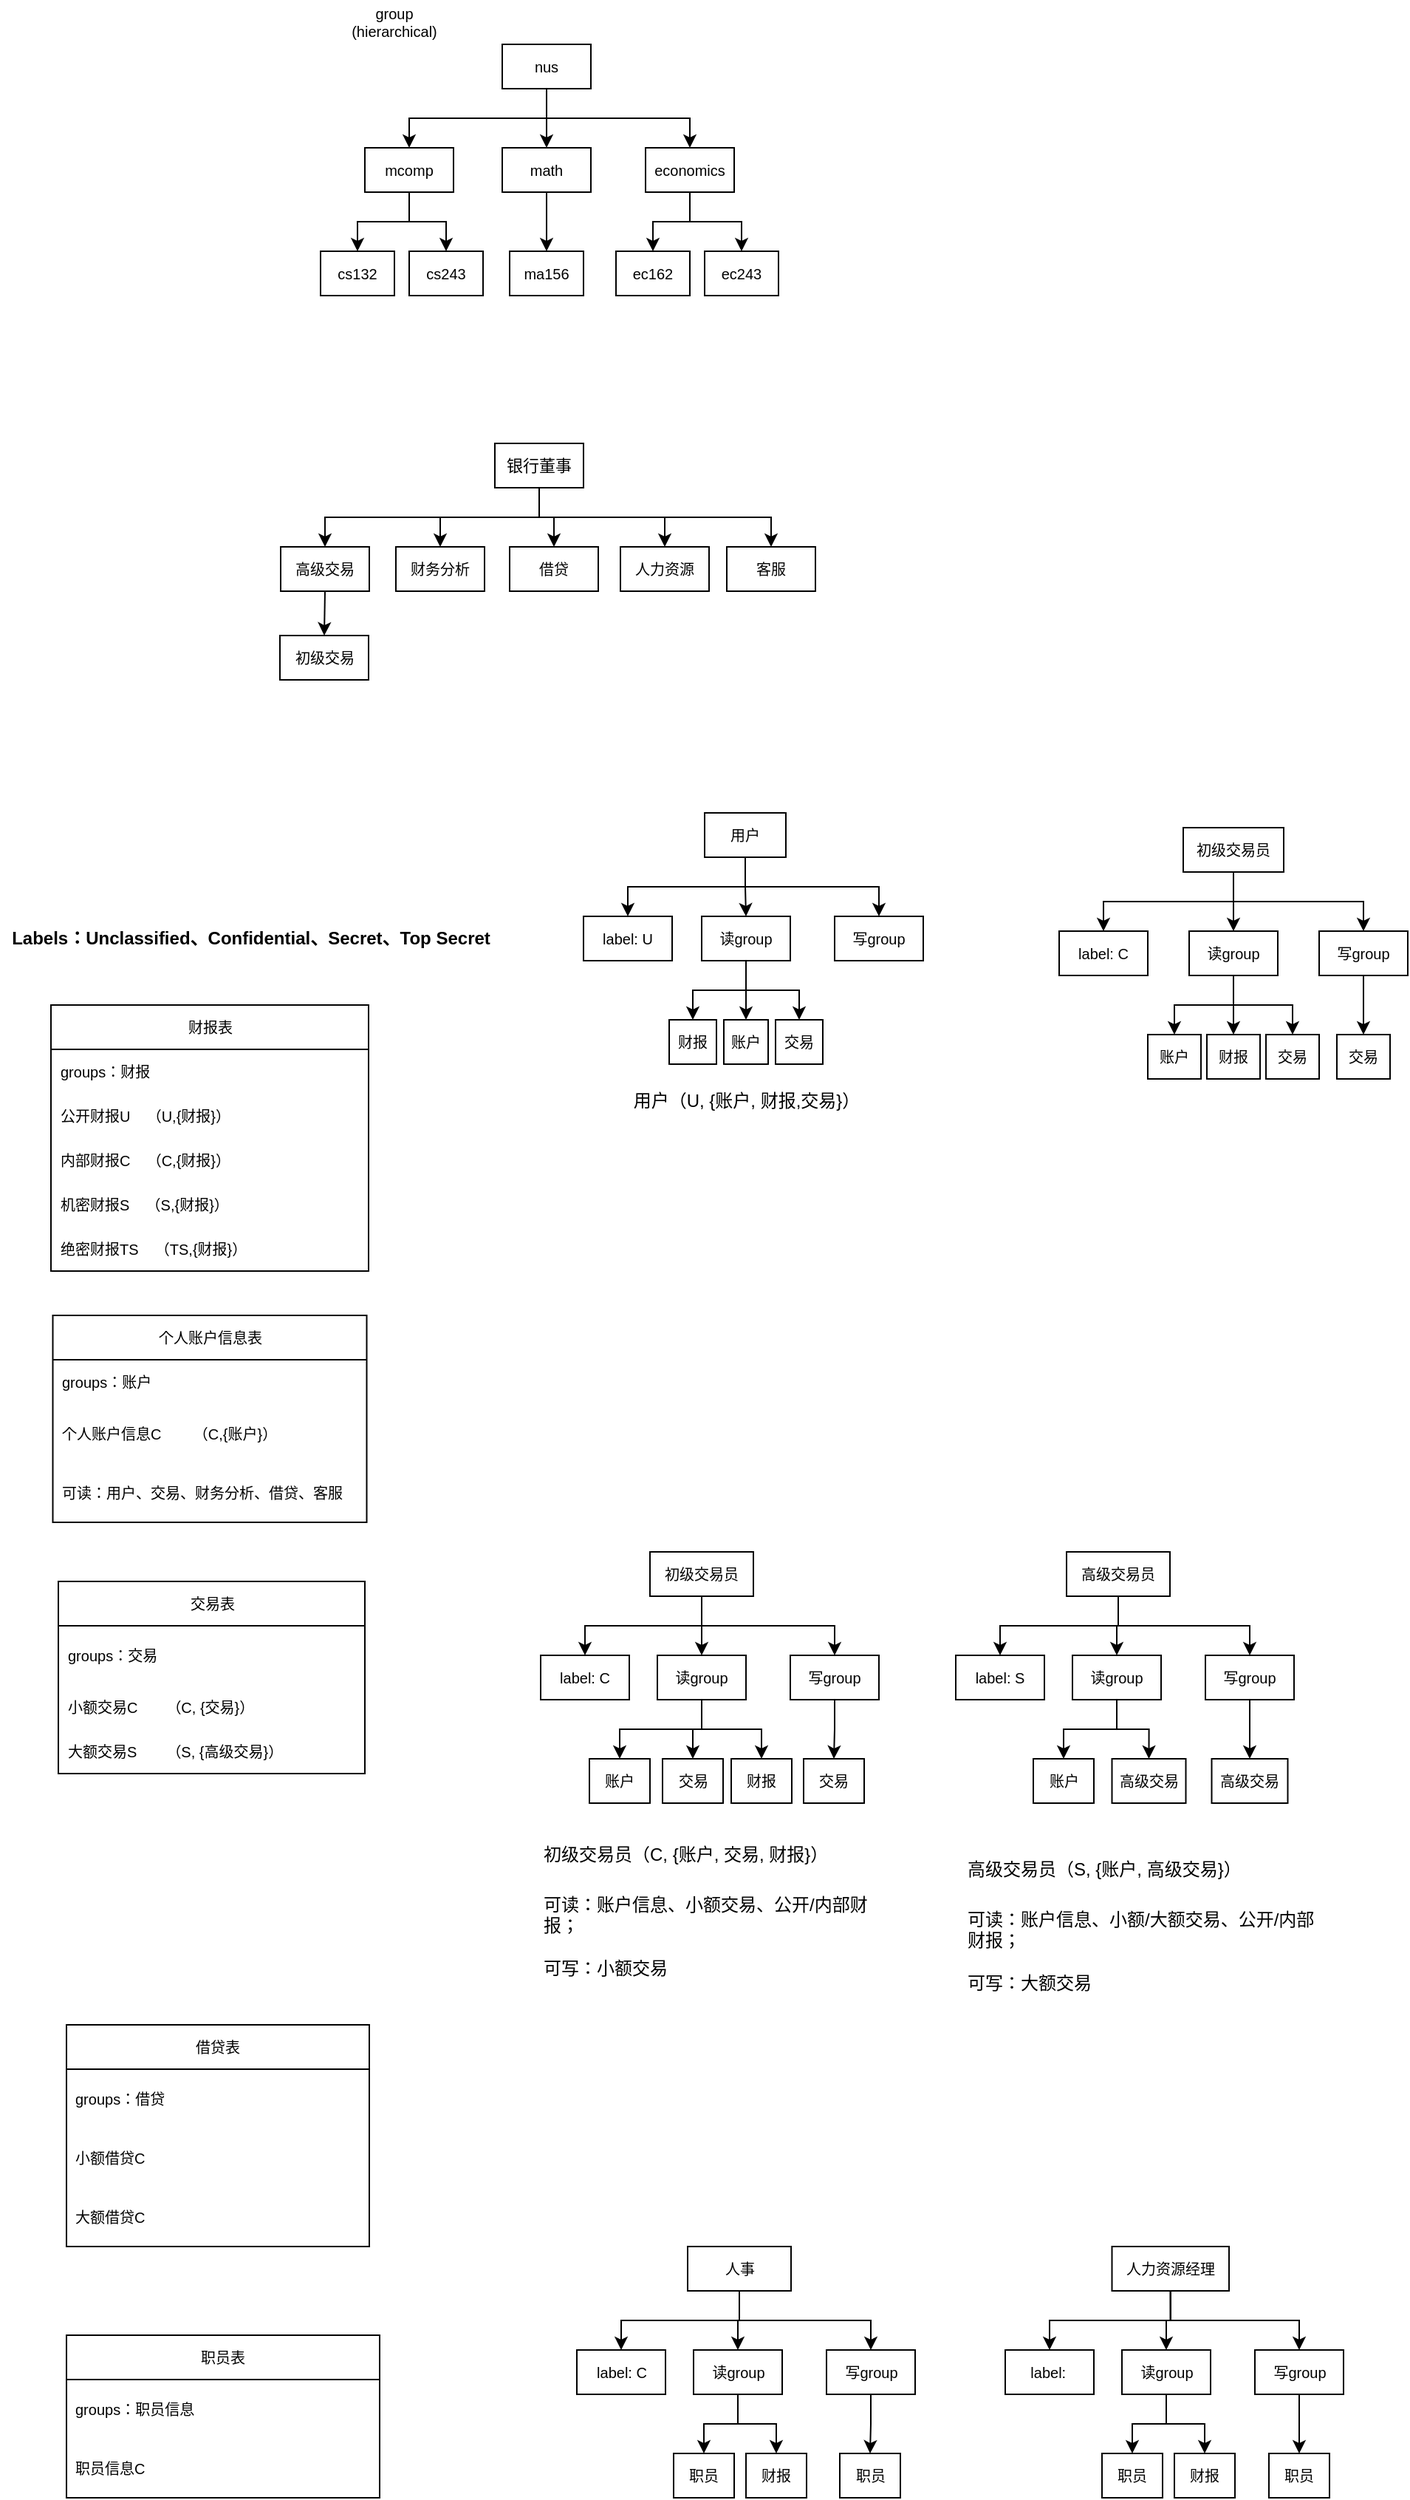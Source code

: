 <mxfile version="24.7.17">
  <diagram name="第 1 页" id="lnjwtBa-JkBaRmDAoZbX">
    <mxGraphModel dx="875" dy="445" grid="1" gridSize="10" guides="1" tooltips="1" connect="1" arrows="1" fold="1" page="1" pageScale="1" pageWidth="827" pageHeight="1169" math="0" shadow="0">
      <root>
        <mxCell id="0" />
        <mxCell id="1" parent="0" />
        <mxCell id="OqtR3Mtmg-c2K8xWfE8R-6" style="edgeStyle=orthogonalEdgeStyle;rounded=0;orthogonalLoop=1;jettySize=auto;html=1;exitX=0.5;exitY=1;exitDx=0;exitDy=0;entryX=0.5;entryY=0;entryDx=0;entryDy=0;fontSize=10;" edge="1" parent="1" source="OqtR3Mtmg-c2K8xWfE8R-2" target="OqtR3Mtmg-c2K8xWfE8R-3">
          <mxGeometry relative="1" as="geometry" />
        </mxCell>
        <mxCell id="OqtR3Mtmg-c2K8xWfE8R-7" style="edgeStyle=orthogonalEdgeStyle;rounded=0;orthogonalLoop=1;jettySize=auto;html=1;exitX=0.5;exitY=1;exitDx=0;exitDy=0;entryX=0.5;entryY=0;entryDx=0;entryDy=0;fontSize=10;" edge="1" parent="1" source="OqtR3Mtmg-c2K8xWfE8R-2" target="OqtR3Mtmg-c2K8xWfE8R-4">
          <mxGeometry relative="1" as="geometry" />
        </mxCell>
        <mxCell id="OqtR3Mtmg-c2K8xWfE8R-8" style="edgeStyle=orthogonalEdgeStyle;rounded=0;orthogonalLoop=1;jettySize=auto;html=1;exitX=0.5;exitY=1;exitDx=0;exitDy=0;entryX=0.5;entryY=0;entryDx=0;entryDy=0;fontSize=10;" edge="1" parent="1" source="OqtR3Mtmg-c2K8xWfE8R-2" target="OqtR3Mtmg-c2K8xWfE8R-5">
          <mxGeometry relative="1" as="geometry" />
        </mxCell>
        <mxCell id="OqtR3Mtmg-c2K8xWfE8R-2" value="nus" style="rounded=0;whiteSpace=wrap;html=1;fontSize=10;" vertex="1" parent="1">
          <mxGeometry x="383" y="200" width="60" height="30" as="geometry" />
        </mxCell>
        <mxCell id="OqtR3Mtmg-c2K8xWfE8R-11" style="edgeStyle=orthogonalEdgeStyle;rounded=0;orthogonalLoop=1;jettySize=auto;html=1;exitX=0.5;exitY=1;exitDx=0;exitDy=0;entryX=0.5;entryY=0;entryDx=0;entryDy=0;fontSize=10;" edge="1" parent="1" source="OqtR3Mtmg-c2K8xWfE8R-3" target="OqtR3Mtmg-c2K8xWfE8R-9">
          <mxGeometry relative="1" as="geometry" />
        </mxCell>
        <mxCell id="OqtR3Mtmg-c2K8xWfE8R-12" style="edgeStyle=orthogonalEdgeStyle;rounded=0;orthogonalLoop=1;jettySize=auto;html=1;exitX=0.5;exitY=1;exitDx=0;exitDy=0;entryX=0.5;entryY=0;entryDx=0;entryDy=0;fontSize=10;" edge="1" parent="1" source="OqtR3Mtmg-c2K8xWfE8R-3" target="OqtR3Mtmg-c2K8xWfE8R-10">
          <mxGeometry relative="1" as="geometry" />
        </mxCell>
        <mxCell id="OqtR3Mtmg-c2K8xWfE8R-3" value="mcomp" style="rounded=0;whiteSpace=wrap;html=1;fontSize=10;" vertex="1" parent="1">
          <mxGeometry x="290" y="270" width="60" height="30" as="geometry" />
        </mxCell>
        <mxCell id="OqtR3Mtmg-c2K8xWfE8R-14" style="edgeStyle=orthogonalEdgeStyle;rounded=0;orthogonalLoop=1;jettySize=auto;html=1;exitX=0.5;exitY=1;exitDx=0;exitDy=0;fontSize=10;" edge="1" parent="1" source="OqtR3Mtmg-c2K8xWfE8R-4" target="OqtR3Mtmg-c2K8xWfE8R-13">
          <mxGeometry relative="1" as="geometry" />
        </mxCell>
        <mxCell id="OqtR3Mtmg-c2K8xWfE8R-4" value="math" style="rounded=0;whiteSpace=wrap;html=1;fontSize=10;" vertex="1" parent="1">
          <mxGeometry x="383" y="270" width="60" height="30" as="geometry" />
        </mxCell>
        <mxCell id="OqtR3Mtmg-c2K8xWfE8R-16" style="edgeStyle=orthogonalEdgeStyle;rounded=0;orthogonalLoop=1;jettySize=auto;html=1;exitX=0.5;exitY=1;exitDx=0;exitDy=0;entryX=0.5;entryY=0;entryDx=0;entryDy=0;fontSize=10;" edge="1" parent="1" source="OqtR3Mtmg-c2K8xWfE8R-5" target="OqtR3Mtmg-c2K8xWfE8R-15">
          <mxGeometry relative="1" as="geometry" />
        </mxCell>
        <mxCell id="OqtR3Mtmg-c2K8xWfE8R-18" style="edgeStyle=orthogonalEdgeStyle;rounded=0;orthogonalLoop=1;jettySize=auto;html=1;exitX=0.5;exitY=1;exitDx=0;exitDy=0;entryX=0.5;entryY=0;entryDx=0;entryDy=0;fontSize=10;" edge="1" parent="1" source="OqtR3Mtmg-c2K8xWfE8R-5" target="OqtR3Mtmg-c2K8xWfE8R-17">
          <mxGeometry relative="1" as="geometry" />
        </mxCell>
        <mxCell id="OqtR3Mtmg-c2K8xWfE8R-5" value="economics" style="rounded=0;whiteSpace=wrap;html=1;fontSize=10;" vertex="1" parent="1">
          <mxGeometry x="480" y="270" width="60" height="30" as="geometry" />
        </mxCell>
        <mxCell id="OqtR3Mtmg-c2K8xWfE8R-9" value="cs132" style="rounded=0;whiteSpace=wrap;html=1;fontSize=10;" vertex="1" parent="1">
          <mxGeometry x="260" y="340" width="50" height="30" as="geometry" />
        </mxCell>
        <mxCell id="OqtR3Mtmg-c2K8xWfE8R-10" value="cs243" style="rounded=0;whiteSpace=wrap;html=1;fontSize=10;" vertex="1" parent="1">
          <mxGeometry x="320" y="340" width="50" height="30" as="geometry" />
        </mxCell>
        <mxCell id="OqtR3Mtmg-c2K8xWfE8R-13" value="ma156" style="rounded=0;whiteSpace=wrap;html=1;fontSize=10;" vertex="1" parent="1">
          <mxGeometry x="388" y="340" width="50" height="30" as="geometry" />
        </mxCell>
        <mxCell id="OqtR3Mtmg-c2K8xWfE8R-15" value="ec162" style="rounded=0;whiteSpace=wrap;html=1;fontSize=10;" vertex="1" parent="1">
          <mxGeometry x="460" y="340" width="50" height="30" as="geometry" />
        </mxCell>
        <mxCell id="OqtR3Mtmg-c2K8xWfE8R-17" value="ec243" style="rounded=0;whiteSpace=wrap;html=1;fontSize=10;" vertex="1" parent="1">
          <mxGeometry x="520" y="340" width="50" height="30" as="geometry" />
        </mxCell>
        <mxCell id="OqtR3Mtmg-c2K8xWfE8R-19" value="group (hierarchical)" style="text;html=1;align=center;verticalAlign=middle;whiteSpace=wrap;rounded=0;fontSize=10;" vertex="1" parent="1">
          <mxGeometry x="280" y="170" width="60" height="30" as="geometry" />
        </mxCell>
        <mxCell id="OqtR3Mtmg-c2K8xWfE8R-23" style="edgeStyle=orthogonalEdgeStyle;rounded=0;orthogonalLoop=1;jettySize=auto;html=1;exitX=0.5;exitY=1;exitDx=0;exitDy=0;entryX=0.5;entryY=0;entryDx=0;entryDy=0;fontSize=10;" edge="1" parent="1" source="OqtR3Mtmg-c2K8xWfE8R-21" target="OqtR3Mtmg-c2K8xWfE8R-22">
          <mxGeometry relative="1" as="geometry" />
        </mxCell>
        <mxCell id="OqtR3Mtmg-c2K8xWfE8R-25" style="edgeStyle=orthogonalEdgeStyle;rounded=0;orthogonalLoop=1;jettySize=auto;html=1;exitX=0.5;exitY=1;exitDx=0;exitDy=0;entryX=0.5;entryY=0;entryDx=0;entryDy=0;fontSize=10;" edge="1" parent="1" source="OqtR3Mtmg-c2K8xWfE8R-21" target="OqtR3Mtmg-c2K8xWfE8R-24">
          <mxGeometry relative="1" as="geometry" />
        </mxCell>
        <mxCell id="OqtR3Mtmg-c2K8xWfE8R-27" style="edgeStyle=orthogonalEdgeStyle;rounded=0;orthogonalLoop=1;jettySize=auto;html=1;exitX=0.5;exitY=1;exitDx=0;exitDy=0;entryX=0.5;entryY=0;entryDx=0;entryDy=0;fontSize=10;" edge="1" parent="1" source="OqtR3Mtmg-c2K8xWfE8R-21" target="OqtR3Mtmg-c2K8xWfE8R-26">
          <mxGeometry relative="1" as="geometry" />
        </mxCell>
        <mxCell id="OqtR3Mtmg-c2K8xWfE8R-29" style="edgeStyle=orthogonalEdgeStyle;rounded=0;orthogonalLoop=1;jettySize=auto;html=1;exitX=0.5;exitY=1;exitDx=0;exitDy=0;entryX=0.5;entryY=0;entryDx=0;entryDy=0;fontSize=10;" edge="1" parent="1" source="OqtR3Mtmg-c2K8xWfE8R-21" target="OqtR3Mtmg-c2K8xWfE8R-28">
          <mxGeometry relative="1" as="geometry" />
        </mxCell>
        <mxCell id="OqtR3Mtmg-c2K8xWfE8R-31" style="edgeStyle=orthogonalEdgeStyle;rounded=0;orthogonalLoop=1;jettySize=auto;html=1;exitX=0.5;exitY=1;exitDx=0;exitDy=0;entryX=0.5;entryY=0;entryDx=0;entryDy=0;fontSize=10;" edge="1" parent="1" source="OqtR3Mtmg-c2K8xWfE8R-21" target="OqtR3Mtmg-c2K8xWfE8R-30">
          <mxGeometry relative="1" as="geometry" />
        </mxCell>
        <mxCell id="OqtR3Mtmg-c2K8xWfE8R-21" value="&lt;font style=&quot;font-size: 11px;&quot;&gt;银行董事&lt;/font&gt;" style="rounded=0;whiteSpace=wrap;html=1;fontSize=10;" vertex="1" parent="1">
          <mxGeometry x="378" y="470" width="60" height="30" as="geometry" />
        </mxCell>
        <mxCell id="OqtR3Mtmg-c2K8xWfE8R-50" style="edgeStyle=orthogonalEdgeStyle;rounded=0;orthogonalLoop=1;jettySize=auto;html=1;exitX=0.5;exitY=1;exitDx=0;exitDy=0;entryX=0.5;entryY=0;entryDx=0;entryDy=0;fontSize=10;" edge="1" parent="1" source="OqtR3Mtmg-c2K8xWfE8R-22" target="OqtR3Mtmg-c2K8xWfE8R-49">
          <mxGeometry relative="1" as="geometry" />
        </mxCell>
        <mxCell id="OqtR3Mtmg-c2K8xWfE8R-22" value="高级交易" style="rounded=0;whiteSpace=wrap;html=1;fontSize=10;" vertex="1" parent="1">
          <mxGeometry x="233" y="540" width="60" height="30" as="geometry" />
        </mxCell>
        <mxCell id="OqtR3Mtmg-c2K8xWfE8R-24" value="财务分析" style="rounded=0;whiteSpace=wrap;html=1;fontSize=10;" vertex="1" parent="1">
          <mxGeometry x="311" y="540" width="60" height="30" as="geometry" />
        </mxCell>
        <mxCell id="OqtR3Mtmg-c2K8xWfE8R-26" value="借贷" style="rounded=0;whiteSpace=wrap;html=1;fontSize=10;" vertex="1" parent="1">
          <mxGeometry x="388" y="540" width="60" height="30" as="geometry" />
        </mxCell>
        <mxCell id="OqtR3Mtmg-c2K8xWfE8R-28" value="人力资源" style="rounded=0;whiteSpace=wrap;html=1;fontSize=10;" vertex="1" parent="1">
          <mxGeometry x="463" y="540" width="60" height="30" as="geometry" />
        </mxCell>
        <mxCell id="OqtR3Mtmg-c2K8xWfE8R-30" value="客服" style="rounded=0;whiteSpace=wrap;html=1;fontSize=10;" vertex="1" parent="1">
          <mxGeometry x="535" y="540" width="60" height="30" as="geometry" />
        </mxCell>
        <mxCell id="OqtR3Mtmg-c2K8xWfE8R-32" value="个人账户信息表" style="swimlane;fontStyle=0;childLayout=stackLayout;horizontal=1;startSize=30;horizontalStack=0;resizeParent=1;resizeParentMax=0;resizeLast=0;collapsible=1;marginBottom=0;whiteSpace=wrap;html=1;fontSize=10;" vertex="1" parent="1">
          <mxGeometry x="78.75" y="1060" width="212.5" height="140" as="geometry" />
        </mxCell>
        <mxCell id="OqtR3Mtmg-c2K8xWfE8R-33" value="groups：账户" style="text;strokeColor=none;fillColor=none;align=left;verticalAlign=middle;spacingLeft=4;spacingRight=4;overflow=hidden;points=[[0,0.5],[1,0.5]];portConstraint=eastwest;rotatable=0;whiteSpace=wrap;html=1;fontSize=10;" vertex="1" parent="OqtR3Mtmg-c2K8xWfE8R-32">
          <mxGeometry y="30" width="212.5" height="30" as="geometry" />
        </mxCell>
        <mxCell id="OqtR3Mtmg-c2K8xWfE8R-34" value="个人账户信息C&lt;span style=&quot;white-space: pre;&quot;&gt;&#x9;&lt;/span&gt;（C,{账户}）" style="text;strokeColor=none;fillColor=none;align=left;verticalAlign=middle;spacingLeft=4;spacingRight=4;overflow=hidden;points=[[0,0.5],[1,0.5]];portConstraint=eastwest;rotatable=0;whiteSpace=wrap;html=1;fontSize=10;" vertex="1" parent="OqtR3Mtmg-c2K8xWfE8R-32">
          <mxGeometry y="60" width="212.5" height="40" as="geometry" />
        </mxCell>
        <mxCell id="OqtR3Mtmg-c2K8xWfE8R-155" value="可读：用户、交易、财务分析、借贷、客服" style="text;strokeColor=none;fillColor=none;align=left;verticalAlign=middle;spacingLeft=4;spacingRight=4;overflow=hidden;points=[[0,0.5],[1,0.5]];portConstraint=eastwest;rotatable=0;whiteSpace=wrap;html=1;fontSize=10;" vertex="1" parent="OqtR3Mtmg-c2K8xWfE8R-32">
          <mxGeometry y="100" width="212.5" height="40" as="geometry" />
        </mxCell>
        <mxCell id="OqtR3Mtmg-c2K8xWfE8R-39" style="edgeStyle=orthogonalEdgeStyle;rounded=0;orthogonalLoop=1;jettySize=auto;html=1;exitX=0.5;exitY=1;exitDx=0;exitDy=0;entryX=0.5;entryY=0;entryDx=0;entryDy=0;fontSize=10;" edge="1" parent="1" source="OqtR3Mtmg-c2K8xWfE8R-36" target="OqtR3Mtmg-c2K8xWfE8R-37">
          <mxGeometry relative="1" as="geometry" />
        </mxCell>
        <mxCell id="OqtR3Mtmg-c2K8xWfE8R-41" style="edgeStyle=orthogonalEdgeStyle;rounded=0;orthogonalLoop=1;jettySize=auto;html=1;exitX=0.5;exitY=1;exitDx=0;exitDy=0;fontSize=10;" edge="1" parent="1" source="OqtR3Mtmg-c2K8xWfE8R-36" target="OqtR3Mtmg-c2K8xWfE8R-40">
          <mxGeometry relative="1" as="geometry" />
        </mxCell>
        <mxCell id="OqtR3Mtmg-c2K8xWfE8R-82" style="edgeStyle=orthogonalEdgeStyle;rounded=0;orthogonalLoop=1;jettySize=auto;html=1;exitX=0.5;exitY=1;exitDx=0;exitDy=0;" edge="1" parent="1" source="OqtR3Mtmg-c2K8xWfE8R-36" target="OqtR3Mtmg-c2K8xWfE8R-81">
          <mxGeometry relative="1" as="geometry" />
        </mxCell>
        <mxCell id="OqtR3Mtmg-c2K8xWfE8R-36" value="用户" style="rounded=0;whiteSpace=wrap;html=1;fontSize=10;" vertex="1" parent="1">
          <mxGeometry x="520" y="720" width="55" height="30" as="geometry" />
        </mxCell>
        <mxCell id="OqtR3Mtmg-c2K8xWfE8R-43" style="edgeStyle=orthogonalEdgeStyle;rounded=0;orthogonalLoop=1;jettySize=auto;html=1;exitX=0.5;exitY=1;exitDx=0;exitDy=0;entryX=0.5;entryY=0;entryDx=0;entryDy=0;fontSize=10;" edge="1" parent="1" source="OqtR3Mtmg-c2K8xWfE8R-37" target="OqtR3Mtmg-c2K8xWfE8R-42">
          <mxGeometry relative="1" as="geometry" />
        </mxCell>
        <mxCell id="OqtR3Mtmg-c2K8xWfE8R-67" style="edgeStyle=orthogonalEdgeStyle;rounded=0;orthogonalLoop=1;jettySize=auto;html=1;exitX=0.5;exitY=1;exitDx=0;exitDy=0;entryX=0.5;entryY=0;entryDx=0;entryDy=0;" edge="1" parent="1" source="OqtR3Mtmg-c2K8xWfE8R-37" target="OqtR3Mtmg-c2K8xWfE8R-66">
          <mxGeometry relative="1" as="geometry" />
        </mxCell>
        <mxCell id="OqtR3Mtmg-c2K8xWfE8R-69" style="edgeStyle=orthogonalEdgeStyle;rounded=0;orthogonalLoop=1;jettySize=auto;html=1;exitX=0.5;exitY=1;exitDx=0;exitDy=0;entryX=0.5;entryY=0;entryDx=0;entryDy=0;" edge="1" parent="1" source="OqtR3Mtmg-c2K8xWfE8R-37" target="OqtR3Mtmg-c2K8xWfE8R-68">
          <mxGeometry relative="1" as="geometry" />
        </mxCell>
        <mxCell id="OqtR3Mtmg-c2K8xWfE8R-37" value="读group" style="rounded=0;whiteSpace=wrap;html=1;fontSize=10;" vertex="1" parent="1">
          <mxGeometry x="518" y="790" width="60" height="30" as="geometry" />
        </mxCell>
        <mxCell id="OqtR3Mtmg-c2K8xWfE8R-40" value="写group" style="rounded=0;whiteSpace=wrap;html=1;fontSize=10;" vertex="1" parent="1">
          <mxGeometry x="608" y="790" width="60" height="30" as="geometry" />
        </mxCell>
        <mxCell id="OqtR3Mtmg-c2K8xWfE8R-42" value="账户" style="rounded=0;whiteSpace=wrap;html=1;fontSize=10;" vertex="1" parent="1">
          <mxGeometry x="533" y="860" width="30" height="30" as="geometry" />
        </mxCell>
        <mxCell id="OqtR3Mtmg-c2K8xWfE8R-46" value="交易表" style="swimlane;fontStyle=0;childLayout=stackLayout;horizontal=1;startSize=30;horizontalStack=0;resizeParent=1;resizeParentMax=0;resizeLast=0;collapsible=1;marginBottom=0;whiteSpace=wrap;html=1;fontSize=10;" vertex="1" parent="1">
          <mxGeometry x="82.5" y="1240" width="207.5" height="130" as="geometry" />
        </mxCell>
        <mxCell id="OqtR3Mtmg-c2K8xWfE8R-47" value="groups：交易" style="text;strokeColor=none;fillColor=none;align=left;verticalAlign=middle;spacingLeft=4;spacingRight=4;overflow=hidden;points=[[0,0.5],[1,0.5]];portConstraint=eastwest;rotatable=0;whiteSpace=wrap;html=1;fontSize=10;" vertex="1" parent="OqtR3Mtmg-c2K8xWfE8R-46">
          <mxGeometry y="30" width="207.5" height="40" as="geometry" />
        </mxCell>
        <mxCell id="OqtR3Mtmg-c2K8xWfE8R-48" value="小额交易C&lt;span style=&quot;white-space: pre;&quot;&gt;&#x9;&lt;/span&gt;（C, {交易}）" style="text;strokeColor=none;fillColor=none;align=left;verticalAlign=middle;spacingLeft=4;spacingRight=4;overflow=hidden;points=[[0,0.5],[1,0.5]];portConstraint=eastwest;rotatable=0;whiteSpace=wrap;html=1;fontSize=10;" vertex="1" parent="OqtR3Mtmg-c2K8xWfE8R-46">
          <mxGeometry y="70" width="207.5" height="30" as="geometry" />
        </mxCell>
        <mxCell id="OqtR3Mtmg-c2K8xWfE8R-93" value="大额交易S&lt;span style=&quot;white-space: pre;&quot;&gt;&#x9;&lt;/span&gt;（S, {高级交易}）" style="text;strokeColor=none;fillColor=none;align=left;verticalAlign=middle;spacingLeft=4;spacingRight=4;overflow=hidden;points=[[0,0.5],[1,0.5]];portConstraint=eastwest;rotatable=0;whiteSpace=wrap;html=1;fontSize=10;" vertex="1" parent="OqtR3Mtmg-c2K8xWfE8R-46">
          <mxGeometry y="100" width="207.5" height="30" as="geometry" />
        </mxCell>
        <mxCell id="OqtR3Mtmg-c2K8xWfE8R-49" value="初级交易" style="rounded=0;whiteSpace=wrap;html=1;fontSize=10;" vertex="1" parent="1">
          <mxGeometry x="232.5" y="600" width="60" height="30" as="geometry" />
        </mxCell>
        <mxCell id="OqtR3Mtmg-c2K8xWfE8R-53" style="edgeStyle=orthogonalEdgeStyle;rounded=0;orthogonalLoop=1;jettySize=auto;html=1;exitX=0.5;exitY=1;exitDx=0;exitDy=0;entryX=0.5;entryY=0;entryDx=0;entryDy=0;fontSize=10;" edge="1" parent="1" source="OqtR3Mtmg-c2K8xWfE8R-55" target="OqtR3Mtmg-c2K8xWfE8R-57">
          <mxGeometry relative="1" as="geometry" />
        </mxCell>
        <mxCell id="OqtR3Mtmg-c2K8xWfE8R-54" style="edgeStyle=orthogonalEdgeStyle;rounded=0;orthogonalLoop=1;jettySize=auto;html=1;exitX=0.5;exitY=1;exitDx=0;exitDy=0;fontSize=10;" edge="1" parent="1" source="OqtR3Mtmg-c2K8xWfE8R-55" target="OqtR3Mtmg-c2K8xWfE8R-58">
          <mxGeometry relative="1" as="geometry" />
        </mxCell>
        <mxCell id="OqtR3Mtmg-c2K8xWfE8R-97" style="edgeStyle=orthogonalEdgeStyle;rounded=0;orthogonalLoop=1;jettySize=auto;html=1;exitX=0.5;exitY=1;exitDx=0;exitDy=0;entryX=0.5;entryY=0;entryDx=0;entryDy=0;" edge="1" parent="1" source="OqtR3Mtmg-c2K8xWfE8R-55" target="OqtR3Mtmg-c2K8xWfE8R-96">
          <mxGeometry relative="1" as="geometry" />
        </mxCell>
        <mxCell id="OqtR3Mtmg-c2K8xWfE8R-55" value="初级交易员" style="rounded=0;whiteSpace=wrap;html=1;fontSize=10;" vertex="1" parent="1">
          <mxGeometry x="483" y="1220" width="70" height="30" as="geometry" />
        </mxCell>
        <mxCell id="OqtR3Mtmg-c2K8xWfE8R-56" style="edgeStyle=orthogonalEdgeStyle;rounded=0;orthogonalLoop=1;jettySize=auto;html=1;exitX=0.5;exitY=1;exitDx=0;exitDy=0;entryX=0.5;entryY=0;entryDx=0;entryDy=0;fontSize=10;" edge="1" parent="1" source="OqtR3Mtmg-c2K8xWfE8R-57" target="OqtR3Mtmg-c2K8xWfE8R-59">
          <mxGeometry relative="1" as="geometry" />
        </mxCell>
        <mxCell id="OqtR3Mtmg-c2K8xWfE8R-100" style="edgeStyle=orthogonalEdgeStyle;rounded=0;orthogonalLoop=1;jettySize=auto;html=1;exitX=0.5;exitY=1;exitDx=0;exitDy=0;entryX=0.5;entryY=0;entryDx=0;entryDy=0;" edge="1" parent="1" source="OqtR3Mtmg-c2K8xWfE8R-57" target="OqtR3Mtmg-c2K8xWfE8R-99">
          <mxGeometry relative="1" as="geometry" />
        </mxCell>
        <mxCell id="OqtR3Mtmg-c2K8xWfE8R-121" style="edgeStyle=orthogonalEdgeStyle;rounded=0;orthogonalLoop=1;jettySize=auto;html=1;exitX=0.5;exitY=1;exitDx=0;exitDy=0;entryX=0.5;entryY=0;entryDx=0;entryDy=0;" edge="1" parent="1" source="OqtR3Mtmg-c2K8xWfE8R-57" target="OqtR3Mtmg-c2K8xWfE8R-119">
          <mxGeometry relative="1" as="geometry" />
        </mxCell>
        <mxCell id="OqtR3Mtmg-c2K8xWfE8R-57" value="读group" style="rounded=0;whiteSpace=wrap;html=1;fontSize=10;" vertex="1" parent="1">
          <mxGeometry x="488" y="1290" width="60" height="30" as="geometry" />
        </mxCell>
        <mxCell id="OqtR3Mtmg-c2K8xWfE8R-114" style="edgeStyle=orthogonalEdgeStyle;rounded=0;orthogonalLoop=1;jettySize=auto;html=1;exitX=0.5;exitY=1;exitDx=0;exitDy=0;entryX=0.5;entryY=0;entryDx=0;entryDy=0;" edge="1" parent="1" source="OqtR3Mtmg-c2K8xWfE8R-58" target="OqtR3Mtmg-c2K8xWfE8R-113">
          <mxGeometry relative="1" as="geometry" />
        </mxCell>
        <mxCell id="OqtR3Mtmg-c2K8xWfE8R-58" value="写group" style="rounded=0;whiteSpace=wrap;html=1;fontSize=10;" vertex="1" parent="1">
          <mxGeometry x="578" y="1290" width="60" height="30" as="geometry" />
        </mxCell>
        <mxCell id="OqtR3Mtmg-c2K8xWfE8R-59" value="交易" style="rounded=0;whiteSpace=wrap;html=1;fontSize=10;" vertex="1" parent="1">
          <mxGeometry x="491.5" y="1360" width="41" height="30" as="geometry" />
        </mxCell>
        <mxCell id="OqtR3Mtmg-c2K8xWfE8R-60" value="财报表" style="swimlane;fontStyle=0;childLayout=stackLayout;horizontal=1;startSize=30;horizontalStack=0;resizeParent=1;resizeParentMax=0;resizeLast=0;collapsible=1;marginBottom=0;whiteSpace=wrap;html=1;fontSize=10;" vertex="1" parent="1">
          <mxGeometry x="77.5" y="850" width="215" height="180" as="geometry" />
        </mxCell>
        <mxCell id="OqtR3Mtmg-c2K8xWfE8R-61" value="groups：财报" style="text;strokeColor=none;fillColor=none;align=left;verticalAlign=middle;spacingLeft=4;spacingRight=4;overflow=hidden;points=[[0,0.5],[1,0.5]];portConstraint=eastwest;rotatable=0;whiteSpace=wrap;html=1;fontSize=10;" vertex="1" parent="OqtR3Mtmg-c2K8xWfE8R-60">
          <mxGeometry y="30" width="215" height="30" as="geometry" />
        </mxCell>
        <mxCell id="OqtR3Mtmg-c2K8xWfE8R-62" value="公开财报U&amp;nbsp; &amp;nbsp; （U,{财报}）" style="text;strokeColor=none;fillColor=none;align=left;verticalAlign=middle;spacingLeft=4;spacingRight=4;overflow=hidden;points=[[0,0.5],[1,0.5]];portConstraint=eastwest;rotatable=0;whiteSpace=wrap;html=1;fontSize=10;" vertex="1" parent="OqtR3Mtmg-c2K8xWfE8R-60">
          <mxGeometry y="60" width="215" height="30" as="geometry" />
        </mxCell>
        <mxCell id="OqtR3Mtmg-c2K8xWfE8R-88" value="内部财报C&amp;nbsp; &amp;nbsp; （C,{财报}）" style="text;strokeColor=none;fillColor=none;align=left;verticalAlign=middle;spacingLeft=4;spacingRight=4;overflow=hidden;points=[[0,0.5],[1,0.5]];portConstraint=eastwest;rotatable=0;whiteSpace=wrap;html=1;fontSize=10;" vertex="1" parent="OqtR3Mtmg-c2K8xWfE8R-60">
          <mxGeometry y="90" width="215" height="30" as="geometry" />
        </mxCell>
        <mxCell id="OqtR3Mtmg-c2K8xWfE8R-89" value="机密财报S&amp;nbsp; &amp;nbsp; （S,{财报}）" style="text;strokeColor=none;fillColor=none;align=left;verticalAlign=middle;spacingLeft=4;spacingRight=4;overflow=hidden;points=[[0,0.5],[1,0.5]];portConstraint=eastwest;rotatable=0;whiteSpace=wrap;html=1;fontSize=10;" vertex="1" parent="OqtR3Mtmg-c2K8xWfE8R-60">
          <mxGeometry y="120" width="215" height="30" as="geometry" />
        </mxCell>
        <mxCell id="OqtR3Mtmg-c2K8xWfE8R-154" value="绝密财报TS&amp;nbsp; &amp;nbsp; （TS,{财报}）" style="text;strokeColor=none;fillColor=none;align=left;verticalAlign=middle;spacingLeft=4;spacingRight=4;overflow=hidden;points=[[0,0.5],[1,0.5]];portConstraint=eastwest;rotatable=0;whiteSpace=wrap;html=1;fontSize=10;" vertex="1" parent="OqtR3Mtmg-c2K8xWfE8R-60">
          <mxGeometry y="150" width="215" height="30" as="geometry" />
        </mxCell>
        <mxCell id="OqtR3Mtmg-c2K8xWfE8R-63" value="借贷表" style="swimlane;fontStyle=0;childLayout=stackLayout;horizontal=1;startSize=30;horizontalStack=0;resizeParent=1;resizeParentMax=0;resizeLast=0;collapsible=1;marginBottom=0;whiteSpace=wrap;html=1;fontSize=10;" vertex="1" parent="1">
          <mxGeometry x="88" y="1540" width="205" height="150" as="geometry" />
        </mxCell>
        <mxCell id="OqtR3Mtmg-c2K8xWfE8R-64" value="groups：借贷" style="text;strokeColor=none;fillColor=none;align=left;verticalAlign=middle;spacingLeft=4;spacingRight=4;overflow=hidden;points=[[0,0.5],[1,0.5]];portConstraint=eastwest;rotatable=0;whiteSpace=wrap;html=1;fontSize=10;" vertex="1" parent="OqtR3Mtmg-c2K8xWfE8R-63">
          <mxGeometry y="30" width="205" height="40" as="geometry" />
        </mxCell>
        <mxCell id="OqtR3Mtmg-c2K8xWfE8R-90" value="小额借贷C" style="text;strokeColor=none;fillColor=none;align=left;verticalAlign=middle;spacingLeft=4;spacingRight=4;overflow=hidden;points=[[0,0.5],[1,0.5]];portConstraint=eastwest;rotatable=0;whiteSpace=wrap;html=1;fontSize=10;" vertex="1" parent="OqtR3Mtmg-c2K8xWfE8R-63">
          <mxGeometry y="70" width="205" height="40" as="geometry" />
        </mxCell>
        <mxCell id="OqtR3Mtmg-c2K8xWfE8R-153" value="大额借贷C" style="text;strokeColor=none;fillColor=none;align=left;verticalAlign=middle;spacingLeft=4;spacingRight=4;overflow=hidden;points=[[0,0.5],[1,0.5]];portConstraint=eastwest;rotatable=0;whiteSpace=wrap;html=1;fontSize=10;" vertex="1" parent="OqtR3Mtmg-c2K8xWfE8R-63">
          <mxGeometry y="110" width="205" height="40" as="geometry" />
        </mxCell>
        <mxCell id="OqtR3Mtmg-c2K8xWfE8R-66" value="财报" style="rounded=0;whiteSpace=wrap;html=1;fontSize=10;" vertex="1" parent="1">
          <mxGeometry x="496" y="860" width="32" height="30" as="geometry" />
        </mxCell>
        <mxCell id="OqtR3Mtmg-c2K8xWfE8R-68" value="交易" style="rounded=0;whiteSpace=wrap;html=1;fontSize=10;" vertex="1" parent="1">
          <mxGeometry x="568" y="860" width="32" height="30" as="geometry" />
        </mxCell>
        <mxCell id="OqtR3Mtmg-c2K8xWfE8R-70" style="edgeStyle=orthogonalEdgeStyle;rounded=0;orthogonalLoop=1;jettySize=auto;html=1;exitX=0.5;exitY=1;exitDx=0;exitDy=0;entryX=0.5;entryY=0;entryDx=0;entryDy=0;fontSize=10;" edge="1" parent="1" source="OqtR3Mtmg-c2K8xWfE8R-72" target="OqtR3Mtmg-c2K8xWfE8R-76">
          <mxGeometry relative="1" as="geometry" />
        </mxCell>
        <mxCell id="OqtR3Mtmg-c2K8xWfE8R-71" style="edgeStyle=orthogonalEdgeStyle;rounded=0;orthogonalLoop=1;jettySize=auto;html=1;exitX=0.5;exitY=1;exitDx=0;exitDy=0;fontSize=10;" edge="1" parent="1" source="OqtR3Mtmg-c2K8xWfE8R-72" target="OqtR3Mtmg-c2K8xWfE8R-77">
          <mxGeometry relative="1" as="geometry" />
        </mxCell>
        <mxCell id="OqtR3Mtmg-c2K8xWfE8R-84" style="edgeStyle=orthogonalEdgeStyle;rounded=0;orthogonalLoop=1;jettySize=auto;html=1;exitX=0.5;exitY=1;exitDx=0;exitDy=0;entryX=0.5;entryY=0;entryDx=0;entryDy=0;" edge="1" parent="1" source="OqtR3Mtmg-c2K8xWfE8R-72" target="OqtR3Mtmg-c2K8xWfE8R-83">
          <mxGeometry relative="1" as="geometry" />
        </mxCell>
        <mxCell id="OqtR3Mtmg-c2K8xWfE8R-72" value="初级交易员" style="rounded=0;whiteSpace=wrap;html=1;fontSize=10;" vertex="1" parent="1">
          <mxGeometry x="844" y="730" width="68" height="30" as="geometry" />
        </mxCell>
        <mxCell id="OqtR3Mtmg-c2K8xWfE8R-73" style="edgeStyle=orthogonalEdgeStyle;rounded=0;orthogonalLoop=1;jettySize=auto;html=1;exitX=0.5;exitY=1;exitDx=0;exitDy=0;entryX=0.5;entryY=0;entryDx=0;entryDy=0;fontSize=10;" edge="1" parent="1" source="OqtR3Mtmg-c2K8xWfE8R-76" target="OqtR3Mtmg-c2K8xWfE8R-78">
          <mxGeometry relative="1" as="geometry" />
        </mxCell>
        <mxCell id="OqtR3Mtmg-c2K8xWfE8R-74" style="edgeStyle=orthogonalEdgeStyle;rounded=0;orthogonalLoop=1;jettySize=auto;html=1;exitX=0.5;exitY=1;exitDx=0;exitDy=0;entryX=0.5;entryY=0;entryDx=0;entryDy=0;" edge="1" parent="1" source="OqtR3Mtmg-c2K8xWfE8R-76" target="OqtR3Mtmg-c2K8xWfE8R-79">
          <mxGeometry relative="1" as="geometry" />
        </mxCell>
        <mxCell id="OqtR3Mtmg-c2K8xWfE8R-75" style="edgeStyle=orthogonalEdgeStyle;rounded=0;orthogonalLoop=1;jettySize=auto;html=1;exitX=0.5;exitY=1;exitDx=0;exitDy=0;entryX=0.5;entryY=0;entryDx=0;entryDy=0;" edge="1" parent="1" source="OqtR3Mtmg-c2K8xWfE8R-76" target="OqtR3Mtmg-c2K8xWfE8R-80">
          <mxGeometry relative="1" as="geometry" />
        </mxCell>
        <mxCell id="OqtR3Mtmg-c2K8xWfE8R-76" value="读group" style="rounded=0;whiteSpace=wrap;html=1;fontSize=10;" vertex="1" parent="1">
          <mxGeometry x="848" y="800" width="60" height="30" as="geometry" />
        </mxCell>
        <mxCell id="OqtR3Mtmg-c2K8xWfE8R-86" style="edgeStyle=orthogonalEdgeStyle;rounded=0;orthogonalLoop=1;jettySize=auto;html=1;exitX=0.5;exitY=1;exitDx=0;exitDy=0;entryX=0.5;entryY=0;entryDx=0;entryDy=0;" edge="1" parent="1" source="OqtR3Mtmg-c2K8xWfE8R-77" target="OqtR3Mtmg-c2K8xWfE8R-85">
          <mxGeometry relative="1" as="geometry" />
        </mxCell>
        <mxCell id="OqtR3Mtmg-c2K8xWfE8R-77" value="写group" style="rounded=0;whiteSpace=wrap;html=1;fontSize=10;" vertex="1" parent="1">
          <mxGeometry x="936" y="800" width="60" height="30" as="geometry" />
        </mxCell>
        <mxCell id="OqtR3Mtmg-c2K8xWfE8R-78" value="账户" style="rounded=0;whiteSpace=wrap;html=1;fontSize=10;" vertex="1" parent="1">
          <mxGeometry x="820" y="870" width="36" height="30" as="geometry" />
        </mxCell>
        <mxCell id="OqtR3Mtmg-c2K8xWfE8R-79" value="财报" style="rounded=0;whiteSpace=wrap;html=1;fontSize=10;" vertex="1" parent="1">
          <mxGeometry x="860" y="870" width="36" height="30" as="geometry" />
        </mxCell>
        <mxCell id="OqtR3Mtmg-c2K8xWfE8R-80" value="交易" style="rounded=0;whiteSpace=wrap;html=1;fontSize=10;" vertex="1" parent="1">
          <mxGeometry x="900" y="870" width="36" height="30" as="geometry" />
        </mxCell>
        <mxCell id="OqtR3Mtmg-c2K8xWfE8R-81" value="label: U" style="rounded=0;whiteSpace=wrap;html=1;fontSize=10;" vertex="1" parent="1">
          <mxGeometry x="438" y="790" width="60" height="30" as="geometry" />
        </mxCell>
        <mxCell id="OqtR3Mtmg-c2K8xWfE8R-83" value="label: C" style="rounded=0;whiteSpace=wrap;html=1;fontSize=10;" vertex="1" parent="1">
          <mxGeometry x="760" y="800" width="60" height="30" as="geometry" />
        </mxCell>
        <mxCell id="OqtR3Mtmg-c2K8xWfE8R-85" value="交易" style="rounded=0;whiteSpace=wrap;html=1;fontSize=10;" vertex="1" parent="1">
          <mxGeometry x="948" y="870" width="36" height="30" as="geometry" />
        </mxCell>
        <mxCell id="OqtR3Mtmg-c2K8xWfE8R-91" value="用户（U, {账户, 财报,交易}）" style="text;html=1;align=center;verticalAlign=middle;resizable=0;points=[];autosize=1;strokeColor=none;fillColor=none;" vertex="1" parent="1">
          <mxGeometry x="458" y="900" width="180" height="30" as="geometry" />
        </mxCell>
        <mxCell id="OqtR3Mtmg-c2K8xWfE8R-94" value="&lt;b&gt;Labels：Unclassified、Confidential、Secret、Top Secret&lt;/b&gt;" style="text;html=1;align=center;verticalAlign=middle;whiteSpace=wrap;rounded=0;" vertex="1" parent="1">
          <mxGeometry x="43" y="790" width="340" height="30" as="geometry" />
        </mxCell>
        <mxCell id="OqtR3Mtmg-c2K8xWfE8R-96" value="label: C" style="rounded=0;whiteSpace=wrap;html=1;fontSize=10;" vertex="1" parent="1">
          <mxGeometry x="409" y="1290" width="60" height="30" as="geometry" />
        </mxCell>
        <mxCell id="OqtR3Mtmg-c2K8xWfE8R-99" value="账户" style="rounded=0;whiteSpace=wrap;html=1;fontSize=10;" vertex="1" parent="1">
          <mxGeometry x="442" y="1360" width="41" height="30" as="geometry" />
        </mxCell>
        <mxCell id="OqtR3Mtmg-c2K8xWfE8R-101" style="edgeStyle=orthogonalEdgeStyle;rounded=0;orthogonalLoop=1;jettySize=auto;html=1;exitX=0.5;exitY=1;exitDx=0;exitDy=0;entryX=0.5;entryY=0;entryDx=0;entryDy=0;fontSize=10;" edge="1" parent="1" source="OqtR3Mtmg-c2K8xWfE8R-104" target="OqtR3Mtmg-c2K8xWfE8R-107">
          <mxGeometry relative="1" as="geometry" />
        </mxCell>
        <mxCell id="OqtR3Mtmg-c2K8xWfE8R-102" style="edgeStyle=orthogonalEdgeStyle;rounded=0;orthogonalLoop=1;jettySize=auto;html=1;exitX=0.5;exitY=1;exitDx=0;exitDy=0;fontSize=10;" edge="1" parent="1" source="OqtR3Mtmg-c2K8xWfE8R-104" target="OqtR3Mtmg-c2K8xWfE8R-108">
          <mxGeometry relative="1" as="geometry" />
        </mxCell>
        <mxCell id="OqtR3Mtmg-c2K8xWfE8R-103" style="edgeStyle=orthogonalEdgeStyle;rounded=0;orthogonalLoop=1;jettySize=auto;html=1;exitX=0.5;exitY=1;exitDx=0;exitDy=0;entryX=0.5;entryY=0;entryDx=0;entryDy=0;" edge="1" parent="1" source="OqtR3Mtmg-c2K8xWfE8R-104" target="OqtR3Mtmg-c2K8xWfE8R-110">
          <mxGeometry relative="1" as="geometry" />
        </mxCell>
        <mxCell id="OqtR3Mtmg-c2K8xWfE8R-104" value="高级交易员" style="rounded=0;whiteSpace=wrap;html=1;fontSize=10;" vertex="1" parent="1">
          <mxGeometry x="765" y="1220" width="70" height="30" as="geometry" />
        </mxCell>
        <mxCell id="OqtR3Mtmg-c2K8xWfE8R-105" style="edgeStyle=orthogonalEdgeStyle;rounded=0;orthogonalLoop=1;jettySize=auto;html=1;exitX=0.5;exitY=1;exitDx=0;exitDy=0;entryX=0.5;entryY=0;entryDx=0;entryDy=0;fontSize=10;" edge="1" parent="1" source="OqtR3Mtmg-c2K8xWfE8R-107" target="OqtR3Mtmg-c2K8xWfE8R-109">
          <mxGeometry relative="1" as="geometry" />
        </mxCell>
        <mxCell id="OqtR3Mtmg-c2K8xWfE8R-106" style="edgeStyle=orthogonalEdgeStyle;rounded=0;orthogonalLoop=1;jettySize=auto;html=1;exitX=0.5;exitY=1;exitDx=0;exitDy=0;entryX=0.5;entryY=0;entryDx=0;entryDy=0;" edge="1" parent="1" source="OqtR3Mtmg-c2K8xWfE8R-107" target="OqtR3Mtmg-c2K8xWfE8R-112">
          <mxGeometry relative="1" as="geometry" />
        </mxCell>
        <mxCell id="OqtR3Mtmg-c2K8xWfE8R-107" value="读group" style="rounded=0;whiteSpace=wrap;html=1;fontSize=10;" vertex="1" parent="1">
          <mxGeometry x="769" y="1290" width="60" height="30" as="geometry" />
        </mxCell>
        <mxCell id="OqtR3Mtmg-c2K8xWfE8R-117" style="edgeStyle=orthogonalEdgeStyle;rounded=0;orthogonalLoop=1;jettySize=auto;html=1;exitX=0.5;exitY=1;exitDx=0;exitDy=0;entryX=0.5;entryY=0;entryDx=0;entryDy=0;" edge="1" parent="1" source="OqtR3Mtmg-c2K8xWfE8R-108" target="OqtR3Mtmg-c2K8xWfE8R-116">
          <mxGeometry relative="1" as="geometry" />
        </mxCell>
        <mxCell id="OqtR3Mtmg-c2K8xWfE8R-108" value="写group" style="rounded=0;whiteSpace=wrap;html=1;fontSize=10;" vertex="1" parent="1">
          <mxGeometry x="859" y="1290" width="60" height="30" as="geometry" />
        </mxCell>
        <mxCell id="OqtR3Mtmg-c2K8xWfE8R-109" value="高级交易" style="rounded=0;whiteSpace=wrap;html=1;fontSize=10;" vertex="1" parent="1">
          <mxGeometry x="795.75" y="1360" width="50" height="30" as="geometry" />
        </mxCell>
        <mxCell id="OqtR3Mtmg-c2K8xWfE8R-110" value="label: S" style="rounded=0;whiteSpace=wrap;html=1;fontSize=10;" vertex="1" parent="1">
          <mxGeometry x="690" y="1290" width="60" height="30" as="geometry" />
        </mxCell>
        <mxCell id="OqtR3Mtmg-c2K8xWfE8R-112" value="账户" style="rounded=0;whiteSpace=wrap;html=1;fontSize=10;" vertex="1" parent="1">
          <mxGeometry x="742.5" y="1360" width="41" height="30" as="geometry" />
        </mxCell>
        <mxCell id="OqtR3Mtmg-c2K8xWfE8R-113" value="交易" style="rounded=0;whiteSpace=wrap;html=1;fontSize=10;" vertex="1" parent="1">
          <mxGeometry x="587" y="1360" width="41" height="30" as="geometry" />
        </mxCell>
        <mxCell id="OqtR3Mtmg-c2K8xWfE8R-116" value="高级交易" style="rounded=0;whiteSpace=wrap;html=1;fontSize=10;" vertex="1" parent="1">
          <mxGeometry x="863.25" y="1360" width="51.5" height="30" as="geometry" />
        </mxCell>
        <mxCell id="OqtR3Mtmg-c2K8xWfE8R-118" value="&lt;h1 style=&quot;margin-top: 0px;&quot;&gt;&lt;span style=&quot;font-size: 12px; font-weight: 400; text-align: center; text-wrap: nowrap;&quot;&gt;初级交易员（C, {账户, 交易, 财报}）&lt;/span&gt;&lt;br&gt;&lt;/h1&gt;&lt;p&gt;可读：账户信息、小额交易、公开/内部财报；&lt;br&gt;&lt;br&gt;可写：小额交易&lt;/p&gt;" style="text;html=1;whiteSpace=wrap;overflow=hidden;rounded=0;" vertex="1" parent="1">
          <mxGeometry x="409" y="1400" width="240" height="120" as="geometry" />
        </mxCell>
        <mxCell id="OqtR3Mtmg-c2K8xWfE8R-119" value="财报" style="rounded=0;whiteSpace=wrap;html=1;fontSize=10;" vertex="1" parent="1">
          <mxGeometry x="538" y="1360" width="41" height="30" as="geometry" />
        </mxCell>
        <mxCell id="OqtR3Mtmg-c2K8xWfE8R-122" value="职员表" style="swimlane;fontStyle=0;childLayout=stackLayout;horizontal=1;startSize=30;horizontalStack=0;resizeParent=1;resizeParentMax=0;resizeLast=0;collapsible=1;marginBottom=0;whiteSpace=wrap;html=1;fontSize=10;" vertex="1" parent="1">
          <mxGeometry x="88" y="1750" width="212" height="110" as="geometry" />
        </mxCell>
        <mxCell id="OqtR3Mtmg-c2K8xWfE8R-123" value="groups：职员信息" style="text;strokeColor=none;fillColor=none;align=left;verticalAlign=middle;spacingLeft=4;spacingRight=4;overflow=hidden;points=[[0,0.5],[1,0.5]];portConstraint=eastwest;rotatable=0;whiteSpace=wrap;html=1;fontSize=10;" vertex="1" parent="OqtR3Mtmg-c2K8xWfE8R-122">
          <mxGeometry y="30" width="212" height="40" as="geometry" />
        </mxCell>
        <mxCell id="OqtR3Mtmg-c2K8xWfE8R-124" value="职员信息C" style="text;strokeColor=none;fillColor=none;align=left;verticalAlign=middle;spacingLeft=4;spacingRight=4;overflow=hidden;points=[[0,0.5],[1,0.5]];portConstraint=eastwest;rotatable=0;whiteSpace=wrap;html=1;fontSize=10;" vertex="1" parent="OqtR3Mtmg-c2K8xWfE8R-122">
          <mxGeometry y="70" width="212" height="40" as="geometry" />
        </mxCell>
        <mxCell id="OqtR3Mtmg-c2K8xWfE8R-125" style="edgeStyle=orthogonalEdgeStyle;rounded=0;orthogonalLoop=1;jettySize=auto;html=1;exitX=0.5;exitY=1;exitDx=0;exitDy=0;entryX=0.5;entryY=0;entryDx=0;entryDy=0;fontSize=10;" edge="1" parent="1" source="OqtR3Mtmg-c2K8xWfE8R-128" target="OqtR3Mtmg-c2K8xWfE8R-132">
          <mxGeometry relative="1" as="geometry" />
        </mxCell>
        <mxCell id="OqtR3Mtmg-c2K8xWfE8R-126" style="edgeStyle=orthogonalEdgeStyle;rounded=0;orthogonalLoop=1;jettySize=auto;html=1;exitX=0.5;exitY=1;exitDx=0;exitDy=0;fontSize=10;" edge="1" parent="1" source="OqtR3Mtmg-c2K8xWfE8R-128" target="OqtR3Mtmg-c2K8xWfE8R-134">
          <mxGeometry relative="1" as="geometry" />
        </mxCell>
        <mxCell id="OqtR3Mtmg-c2K8xWfE8R-127" style="edgeStyle=orthogonalEdgeStyle;rounded=0;orthogonalLoop=1;jettySize=auto;html=1;exitX=0.5;exitY=1;exitDx=0;exitDy=0;entryX=0.5;entryY=0;entryDx=0;entryDy=0;" edge="1" parent="1" source="OqtR3Mtmg-c2K8xWfE8R-128" target="OqtR3Mtmg-c2K8xWfE8R-136">
          <mxGeometry relative="1" as="geometry" />
        </mxCell>
        <mxCell id="OqtR3Mtmg-c2K8xWfE8R-128" value="人事" style="rounded=0;whiteSpace=wrap;html=1;fontSize=10;" vertex="1" parent="1">
          <mxGeometry x="508.5" y="1690" width="70" height="30" as="geometry" />
        </mxCell>
        <mxCell id="OqtR3Mtmg-c2K8xWfE8R-130" style="edgeStyle=orthogonalEdgeStyle;rounded=0;orthogonalLoop=1;jettySize=auto;html=1;exitX=0.5;exitY=1;exitDx=0;exitDy=0;entryX=0.5;entryY=0;entryDx=0;entryDy=0;" edge="1" parent="1" source="OqtR3Mtmg-c2K8xWfE8R-132" target="OqtR3Mtmg-c2K8xWfE8R-137">
          <mxGeometry relative="1" as="geometry" />
        </mxCell>
        <mxCell id="OqtR3Mtmg-c2K8xWfE8R-131" style="edgeStyle=orthogonalEdgeStyle;rounded=0;orthogonalLoop=1;jettySize=auto;html=1;exitX=0.5;exitY=1;exitDx=0;exitDy=0;entryX=0.5;entryY=0;entryDx=0;entryDy=0;" edge="1" parent="1" source="OqtR3Mtmg-c2K8xWfE8R-132" target="OqtR3Mtmg-c2K8xWfE8R-139">
          <mxGeometry relative="1" as="geometry" />
        </mxCell>
        <mxCell id="OqtR3Mtmg-c2K8xWfE8R-132" value="读group" style="rounded=0;whiteSpace=wrap;html=1;fontSize=10;" vertex="1" parent="1">
          <mxGeometry x="512.5" y="1760" width="60" height="30" as="geometry" />
        </mxCell>
        <mxCell id="OqtR3Mtmg-c2K8xWfE8R-133" style="edgeStyle=orthogonalEdgeStyle;rounded=0;orthogonalLoop=1;jettySize=auto;html=1;exitX=0.5;exitY=1;exitDx=0;exitDy=0;entryX=0.5;entryY=0;entryDx=0;entryDy=0;" edge="1" parent="1" source="OqtR3Mtmg-c2K8xWfE8R-134" target="OqtR3Mtmg-c2K8xWfE8R-138">
          <mxGeometry relative="1" as="geometry" />
        </mxCell>
        <mxCell id="OqtR3Mtmg-c2K8xWfE8R-134" value="写group" style="rounded=0;whiteSpace=wrap;html=1;fontSize=10;" vertex="1" parent="1">
          <mxGeometry x="602.5" y="1760" width="60" height="30" as="geometry" />
        </mxCell>
        <mxCell id="OqtR3Mtmg-c2K8xWfE8R-136" value="label: C" style="rounded=0;whiteSpace=wrap;html=1;fontSize=10;" vertex="1" parent="1">
          <mxGeometry x="433.5" y="1760" width="60" height="30" as="geometry" />
        </mxCell>
        <mxCell id="OqtR3Mtmg-c2K8xWfE8R-137" value="职员" style="rounded=0;whiteSpace=wrap;html=1;fontSize=10;" vertex="1" parent="1">
          <mxGeometry x="499" y="1830" width="41" height="30" as="geometry" />
        </mxCell>
        <mxCell id="OqtR3Mtmg-c2K8xWfE8R-138" value="职员" style="rounded=0;whiteSpace=wrap;html=1;fontSize=10;" vertex="1" parent="1">
          <mxGeometry x="611.5" y="1830" width="41" height="30" as="geometry" />
        </mxCell>
        <mxCell id="OqtR3Mtmg-c2K8xWfE8R-139" value="财报" style="rounded=0;whiteSpace=wrap;html=1;fontSize=10;" vertex="1" parent="1">
          <mxGeometry x="548" y="1830" width="41" height="30" as="geometry" />
        </mxCell>
        <mxCell id="OqtR3Mtmg-c2K8xWfE8R-140" style="edgeStyle=orthogonalEdgeStyle;rounded=0;orthogonalLoop=1;jettySize=auto;html=1;exitX=0.5;exitY=1;exitDx=0;exitDy=0;entryX=0.5;entryY=0;entryDx=0;entryDy=0;fontSize=10;" edge="1" parent="1" source="OqtR3Mtmg-c2K8xWfE8R-143" target="OqtR3Mtmg-c2K8xWfE8R-146">
          <mxGeometry relative="1" as="geometry" />
        </mxCell>
        <mxCell id="OqtR3Mtmg-c2K8xWfE8R-141" style="edgeStyle=orthogonalEdgeStyle;rounded=0;orthogonalLoop=1;jettySize=auto;html=1;exitX=0.5;exitY=1;exitDx=0;exitDy=0;fontSize=10;" edge="1" parent="1" source="OqtR3Mtmg-c2K8xWfE8R-143" target="OqtR3Mtmg-c2K8xWfE8R-148">
          <mxGeometry relative="1" as="geometry" />
        </mxCell>
        <mxCell id="OqtR3Mtmg-c2K8xWfE8R-142" style="edgeStyle=orthogonalEdgeStyle;rounded=0;orthogonalLoop=1;jettySize=auto;html=1;exitX=0.5;exitY=1;exitDx=0;exitDy=0;entryX=0.5;entryY=0;entryDx=0;entryDy=0;" edge="1" parent="1" source="OqtR3Mtmg-c2K8xWfE8R-143" target="OqtR3Mtmg-c2K8xWfE8R-149">
          <mxGeometry relative="1" as="geometry" />
        </mxCell>
        <mxCell id="OqtR3Mtmg-c2K8xWfE8R-143" value="人力资源经理" style="rounded=0;whiteSpace=wrap;html=1;fontSize=10;" vertex="1" parent="1">
          <mxGeometry x="795.75" y="1690" width="79.25" height="30" as="geometry" />
        </mxCell>
        <mxCell id="OqtR3Mtmg-c2K8xWfE8R-144" style="edgeStyle=orthogonalEdgeStyle;rounded=0;orthogonalLoop=1;jettySize=auto;html=1;exitX=0.5;exitY=1;exitDx=0;exitDy=0;entryX=0.5;entryY=0;entryDx=0;entryDy=0;" edge="1" parent="1" source="OqtR3Mtmg-c2K8xWfE8R-146" target="OqtR3Mtmg-c2K8xWfE8R-150">
          <mxGeometry relative="1" as="geometry" />
        </mxCell>
        <mxCell id="OqtR3Mtmg-c2K8xWfE8R-145" style="edgeStyle=orthogonalEdgeStyle;rounded=0;orthogonalLoop=1;jettySize=auto;html=1;exitX=0.5;exitY=1;exitDx=0;exitDy=0;entryX=0.5;entryY=0;entryDx=0;entryDy=0;" edge="1" parent="1" source="OqtR3Mtmg-c2K8xWfE8R-146" target="OqtR3Mtmg-c2K8xWfE8R-152">
          <mxGeometry relative="1" as="geometry" />
        </mxCell>
        <mxCell id="OqtR3Mtmg-c2K8xWfE8R-146" value="读group" style="rounded=0;whiteSpace=wrap;html=1;fontSize=10;" vertex="1" parent="1">
          <mxGeometry x="802.5" y="1760" width="60" height="30" as="geometry" />
        </mxCell>
        <mxCell id="OqtR3Mtmg-c2K8xWfE8R-147" style="edgeStyle=orthogonalEdgeStyle;rounded=0;orthogonalLoop=1;jettySize=auto;html=1;exitX=0.5;exitY=1;exitDx=0;exitDy=0;entryX=0.5;entryY=0;entryDx=0;entryDy=0;" edge="1" parent="1" source="OqtR3Mtmg-c2K8xWfE8R-148" target="OqtR3Mtmg-c2K8xWfE8R-151">
          <mxGeometry relative="1" as="geometry" />
        </mxCell>
        <mxCell id="OqtR3Mtmg-c2K8xWfE8R-148" value="写group" style="rounded=0;whiteSpace=wrap;html=1;fontSize=10;" vertex="1" parent="1">
          <mxGeometry x="892.5" y="1760" width="60" height="30" as="geometry" />
        </mxCell>
        <mxCell id="OqtR3Mtmg-c2K8xWfE8R-149" value="label:&amp;nbsp;" style="rounded=0;whiteSpace=wrap;html=1;fontSize=10;" vertex="1" parent="1">
          <mxGeometry x="723.5" y="1760" width="60" height="30" as="geometry" />
        </mxCell>
        <mxCell id="OqtR3Mtmg-c2K8xWfE8R-150" value="职员" style="rounded=0;whiteSpace=wrap;html=1;fontSize=10;" vertex="1" parent="1">
          <mxGeometry x="789" y="1830" width="41" height="30" as="geometry" />
        </mxCell>
        <mxCell id="OqtR3Mtmg-c2K8xWfE8R-151" value="职员" style="rounded=0;whiteSpace=wrap;html=1;fontSize=10;" vertex="1" parent="1">
          <mxGeometry x="902" y="1830" width="41" height="30" as="geometry" />
        </mxCell>
        <mxCell id="OqtR3Mtmg-c2K8xWfE8R-152" value="财报" style="rounded=0;whiteSpace=wrap;html=1;fontSize=10;" vertex="1" parent="1">
          <mxGeometry x="838" y="1830" width="41" height="30" as="geometry" />
        </mxCell>
        <mxCell id="OqtR3Mtmg-c2K8xWfE8R-156" value="&lt;h1 style=&quot;margin-top: 0px;&quot;&gt;&lt;span style=&quot;font-size: 12px; font-weight: 400; text-align: center; text-wrap: nowrap;&quot;&gt;高级交易员（S, {账户, 高级交易}）&lt;/span&gt;&lt;br&gt;&lt;/h1&gt;&lt;p&gt;可读：账户信息、小额/大额交易、公开/内部财报；&lt;br&gt;&lt;br&gt;可写：大额交易&lt;/p&gt;" style="text;html=1;whiteSpace=wrap;overflow=hidden;rounded=0;" vertex="1" parent="1">
          <mxGeometry x="696" y="1410" width="240" height="120" as="geometry" />
        </mxCell>
      </root>
    </mxGraphModel>
  </diagram>
</mxfile>
